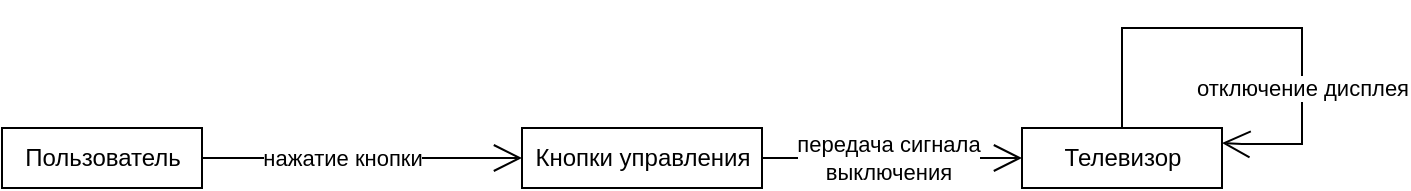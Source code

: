 <mxfile version="17.1.2" type="device"><diagram id="H-O1nyak6qQjZ5-X-2xE" name="Page-1"><mxGraphModel dx="782" dy="402" grid="1" gridSize="10" guides="1" tooltips="1" connect="1" arrows="1" fold="1" page="1" pageScale="1" pageWidth="850" pageHeight="1100" math="0" shadow="0"><root><mxCell id="0"/><mxCell id="1" parent="0"/><mxCell id="VVA8awieVMgS7jph4nYc-15" value="Пользователь" style="html=1;" vertex="1" parent="1"><mxGeometry x="50" y="130" width="100" height="30" as="geometry"/></mxCell><mxCell id="VVA8awieVMgS7jph4nYc-16" value="Кнопки управления" style="html=1;" vertex="1" parent="1"><mxGeometry x="310" y="130" width="120" height="30" as="geometry"/></mxCell><mxCell id="VVA8awieVMgS7jph4nYc-17" value="Телевизор" style="html=1;" vertex="1" parent="1"><mxGeometry x="560" y="130" width="100" height="30" as="geometry"/></mxCell><mxCell id="VVA8awieVMgS7jph4nYc-18" value="" style="endArrow=open;endFill=1;endSize=12;html=1;rounded=0;exitX=1;exitY=0.5;exitDx=0;exitDy=0;entryX=0;entryY=0.5;entryDx=0;entryDy=0;" edge="1" parent="1" source="VVA8awieVMgS7jph4nYc-15" target="VVA8awieVMgS7jph4nYc-16"><mxGeometry width="160" relative="1" as="geometry"><mxPoint x="140" y="140" as="sourcePoint"/><mxPoint x="300" y="140" as="targetPoint"/></mxGeometry></mxCell><mxCell id="VVA8awieVMgS7jph4nYc-19" value="нажатие кнопки" style="edgeLabel;html=1;align=center;verticalAlign=middle;resizable=0;points=[];" vertex="1" connectable="0" parent="VVA8awieVMgS7jph4nYc-18"><mxGeometry x="-0.267" y="-2" relative="1" as="geometry"><mxPoint x="11" y="-2" as="offset"/></mxGeometry></mxCell><mxCell id="VVA8awieVMgS7jph4nYc-21" value="" style="endArrow=open;endFill=1;endSize=12;html=1;rounded=0;exitX=1;exitY=0.5;exitDx=0;exitDy=0;entryX=0;entryY=0.5;entryDx=0;entryDy=0;" edge="1" parent="1" source="VVA8awieVMgS7jph4nYc-16" target="VVA8awieVMgS7jph4nYc-17"><mxGeometry width="160" relative="1" as="geometry"><mxPoint x="410" y="140" as="sourcePoint"/><mxPoint x="570" y="140" as="targetPoint"/></mxGeometry></mxCell><mxCell id="VVA8awieVMgS7jph4nYc-22" value="передача сигнала&lt;br&gt;выключения" style="edgeLabel;html=1;align=center;verticalAlign=middle;resizable=0;points=[];" vertex="1" connectable="0" parent="VVA8awieVMgS7jph4nYc-21"><mxGeometry x="-0.222" y="-2" relative="1" as="geometry"><mxPoint x="12" y="-2" as="offset"/></mxGeometry></mxCell><mxCell id="VVA8awieVMgS7jph4nYc-23" value="" style="endArrow=open;endFill=1;endSize=12;html=1;rounded=0;exitX=0.5;exitY=0;exitDx=0;exitDy=0;edgeStyle=orthogonalEdgeStyle;entryX=1;entryY=0.25;entryDx=0;entryDy=0;" edge="1" parent="1" source="VVA8awieVMgS7jph4nYc-17" target="VVA8awieVMgS7jph4nYc-17"><mxGeometry width="160" relative="1" as="geometry"><mxPoint x="750" y="140" as="sourcePoint"/><mxPoint x="710" y="140" as="targetPoint"/><Array as="points"><mxPoint x="610" y="80"/><mxPoint x="700" y="80"/><mxPoint x="700" y="138"/><mxPoint x="670" y="138"/></Array></mxGeometry></mxCell><mxCell id="VVA8awieVMgS7jph4nYc-24" value="отключение дисплея" style="edgeLabel;html=1;align=center;verticalAlign=middle;resizable=0;points=[];" vertex="1" connectable="0" parent="VVA8awieVMgS7jph4nYc-23"><mxGeometry x="-0.009" y="2" relative="1" as="geometry"><mxPoint x="22" y="32" as="offset"/></mxGeometry></mxCell></root></mxGraphModel></diagram></mxfile>